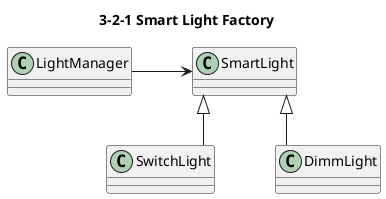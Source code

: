 @startuml
' Settings
' ============================

' use +,#,- instead of icons
'skinparam classAttributeIconSize 0

' horizontal distance in px
skinparam nodesep 60 

' vertical distance in px
skinparam ranksep 50

' use only straight lines (ortho/polyline)
skinparam linetype ortho

' title
title 3-2-1 Smart Light Factory



' Abstract Classes
' ============================


class SmartLight



' Concrete Classes
' ============================
class LightManager

class SwitchLight

class DimmLight




' Relations
' ================================
LightManager -r-> SmartLight

SwitchLight -u-|> SmartLight
DimmLight -u-|> SmartLight


@enduml